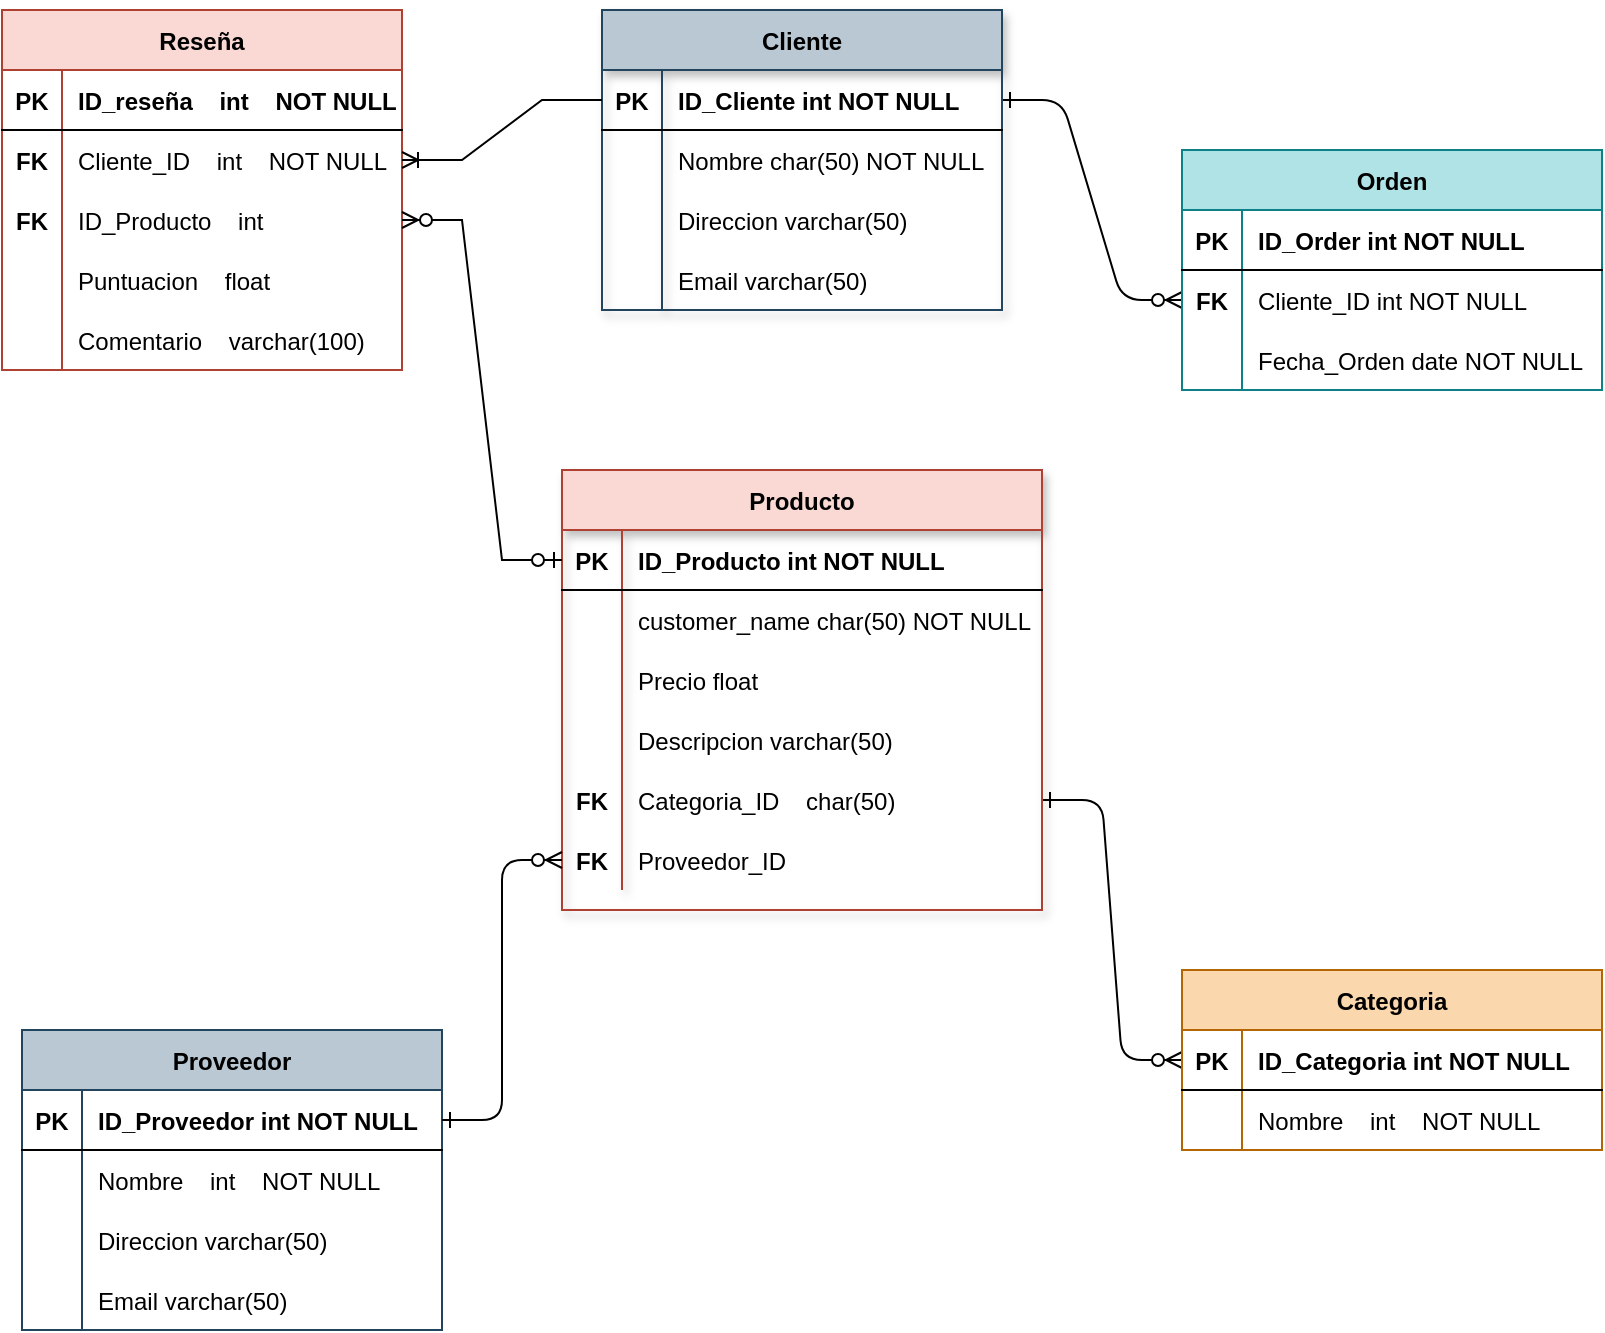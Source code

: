 <mxfile version="24.7.17">
  <diagram name="Página-1" id="fcbv8H7kNv_62casOyok">
    <mxGraphModel dx="1434" dy="738" grid="1" gridSize="10" guides="1" tooltips="1" connect="1" arrows="1" fold="1" page="1" pageScale="1" pageWidth="827" pageHeight="1169" math="0" shadow="0">
      <root>
        <mxCell id="0" />
        <mxCell id="1" parent="0" />
        <mxCell id="E82J7R2z90BaRWaaoXq1-17" value="" style="edgeStyle=entityRelationEdgeStyle;endArrow=ERzeroToMany;startArrow=ERone;endFill=1;startFill=0;" edge="1" parent="1" source="E82J7R2z90BaRWaaoXq1-37" target="E82J7R2z90BaRWaaoXq1-23">
          <mxGeometry width="100" height="100" relative="1" as="geometry">
            <mxPoint x="340" y="720" as="sourcePoint" />
            <mxPoint x="440" y="620" as="targetPoint" />
            <Array as="points">
              <mxPoint x="270" y="160" />
            </Array>
          </mxGeometry>
        </mxCell>
        <mxCell id="E82J7R2z90BaRWaaoXq1-18" value="" style="edgeStyle=entityRelationEdgeStyle;endArrow=ERzeroToMany;startArrow=ERone;endFill=1;startFill=0;entryX=0;entryY=0.5;entryDx=0;entryDy=0;exitX=1;exitY=0.5;exitDx=0;exitDy=0;" edge="1" parent="1" source="E82J7R2z90BaRWaaoXq1-62" target="E82J7R2z90BaRWaaoXq1-30">
          <mxGeometry width="100" height="100" relative="1" as="geometry">
            <mxPoint x="277" y="275" as="sourcePoint" />
            <mxPoint x="425" y="315" as="targetPoint" />
          </mxGeometry>
        </mxCell>
        <mxCell id="E82J7R2z90BaRWaaoXq1-19" value="Orden" style="shape=table;startSize=30;container=1;collapsible=1;childLayout=tableLayout;fixedRows=1;rowLines=0;fontStyle=1;align=center;resizeLast=1;fillColor=#b0e3e6;strokeColor=#0e8088;" vertex="1" parent="1">
          <mxGeometry x="600" y="80" width="210" height="120" as="geometry" />
        </mxCell>
        <mxCell id="E82J7R2z90BaRWaaoXq1-20" value="" style="shape=partialRectangle;collapsible=0;dropTarget=0;pointerEvents=0;fillColor=none;points=[[0,0.5],[1,0.5]];portConstraint=eastwest;top=0;left=0;right=0;bottom=1;" vertex="1" parent="E82J7R2z90BaRWaaoXq1-19">
          <mxGeometry y="30" width="210" height="30" as="geometry" />
        </mxCell>
        <mxCell id="E82J7R2z90BaRWaaoXq1-21" value="PK" style="shape=partialRectangle;overflow=hidden;connectable=0;fillColor=none;top=0;left=0;bottom=0;right=0;fontStyle=1;" vertex="1" parent="E82J7R2z90BaRWaaoXq1-20">
          <mxGeometry width="30" height="30" as="geometry">
            <mxRectangle width="30" height="30" as="alternateBounds" />
          </mxGeometry>
        </mxCell>
        <mxCell id="E82J7R2z90BaRWaaoXq1-22" value="ID_Order int NOT NULL " style="shape=partialRectangle;overflow=hidden;connectable=0;fillColor=none;top=0;left=0;bottom=0;right=0;align=left;spacingLeft=6;fontStyle=1;" vertex="1" parent="E82J7R2z90BaRWaaoXq1-20">
          <mxGeometry x="30" width="180" height="30" as="geometry">
            <mxRectangle width="180" height="30" as="alternateBounds" />
          </mxGeometry>
        </mxCell>
        <mxCell id="E82J7R2z90BaRWaaoXq1-23" value="" style="shape=partialRectangle;collapsible=0;dropTarget=0;pointerEvents=0;fillColor=none;points=[[0,0.5],[1,0.5]];portConstraint=eastwest;top=0;left=0;right=0;bottom=0;" vertex="1" parent="E82J7R2z90BaRWaaoXq1-19">
          <mxGeometry y="60" width="210" height="30" as="geometry" />
        </mxCell>
        <mxCell id="E82J7R2z90BaRWaaoXq1-24" value="FK" style="shape=partialRectangle;overflow=hidden;connectable=0;fillColor=none;top=0;left=0;bottom=0;right=0;fontStyle=1" vertex="1" parent="E82J7R2z90BaRWaaoXq1-23">
          <mxGeometry width="30" height="30" as="geometry">
            <mxRectangle width="30" height="30" as="alternateBounds" />
          </mxGeometry>
        </mxCell>
        <mxCell id="E82J7R2z90BaRWaaoXq1-25" value="Cliente_ID int NOT NULL" style="shape=partialRectangle;overflow=hidden;connectable=0;fillColor=none;top=0;left=0;bottom=0;right=0;align=left;spacingLeft=6;" vertex="1" parent="E82J7R2z90BaRWaaoXq1-23">
          <mxGeometry x="30" width="180" height="30" as="geometry">
            <mxRectangle width="180" height="30" as="alternateBounds" />
          </mxGeometry>
        </mxCell>
        <mxCell id="E82J7R2z90BaRWaaoXq1-26" value="" style="shape=partialRectangle;collapsible=0;dropTarget=0;pointerEvents=0;fillColor=none;points=[[0,0.5],[1,0.5]];portConstraint=eastwest;top=0;left=0;right=0;bottom=0;" vertex="1" parent="E82J7R2z90BaRWaaoXq1-19">
          <mxGeometry y="90" width="210" height="30" as="geometry" />
        </mxCell>
        <mxCell id="E82J7R2z90BaRWaaoXq1-27" value="" style="shape=partialRectangle;overflow=hidden;connectable=0;fillColor=none;top=0;left=0;bottom=0;right=0;" vertex="1" parent="E82J7R2z90BaRWaaoXq1-26">
          <mxGeometry width="30" height="30" as="geometry">
            <mxRectangle width="30" height="30" as="alternateBounds" />
          </mxGeometry>
        </mxCell>
        <mxCell id="E82J7R2z90BaRWaaoXq1-28" value="Fecha_Orden date NOT NULL" style="shape=partialRectangle;overflow=hidden;connectable=0;fillColor=none;top=0;left=0;bottom=0;right=0;align=left;spacingLeft=6;" vertex="1" parent="E82J7R2z90BaRWaaoXq1-26">
          <mxGeometry x="30" width="180" height="30" as="geometry">
            <mxRectangle width="180" height="30" as="alternateBounds" />
          </mxGeometry>
        </mxCell>
        <mxCell id="E82J7R2z90BaRWaaoXq1-29" value="Categoria" style="shape=table;startSize=30;container=1;collapsible=1;childLayout=tableLayout;fixedRows=1;rowLines=0;fontStyle=1;align=center;resizeLast=1;fillColor=#fad7ac;strokeColor=#b46504;" vertex="1" parent="1">
          <mxGeometry x="600" y="490" width="210" height="90" as="geometry" />
        </mxCell>
        <mxCell id="E82J7R2z90BaRWaaoXq1-30" value="" style="shape=partialRectangle;collapsible=0;dropTarget=0;pointerEvents=0;fillColor=none;points=[[0,0.5],[1,0.5]];portConstraint=eastwest;top=0;left=0;right=0;bottom=1;" vertex="1" parent="E82J7R2z90BaRWaaoXq1-29">
          <mxGeometry y="30" width="210" height="30" as="geometry" />
        </mxCell>
        <mxCell id="E82J7R2z90BaRWaaoXq1-31" value="PK" style="shape=partialRectangle;overflow=hidden;connectable=0;fillColor=none;top=0;left=0;bottom=0;right=0;fontStyle=1;" vertex="1" parent="E82J7R2z90BaRWaaoXq1-30">
          <mxGeometry width="30" height="30" as="geometry">
            <mxRectangle width="30" height="30" as="alternateBounds" />
          </mxGeometry>
        </mxCell>
        <mxCell id="E82J7R2z90BaRWaaoXq1-32" value="ID_Categoria int NOT NULL " style="shape=partialRectangle;overflow=hidden;connectable=0;fillColor=none;top=0;left=0;bottom=0;right=0;align=left;spacingLeft=6;fontStyle=1;" vertex="1" parent="E82J7R2z90BaRWaaoXq1-30">
          <mxGeometry x="30" width="180" height="30" as="geometry">
            <mxRectangle width="180" height="30" as="alternateBounds" />
          </mxGeometry>
        </mxCell>
        <mxCell id="E82J7R2z90BaRWaaoXq1-33" value="" style="shape=partialRectangle;collapsible=0;dropTarget=0;pointerEvents=0;fillColor=none;points=[[0,0.5],[1,0.5]];portConstraint=eastwest;top=0;left=0;right=0;bottom=0;" vertex="1" parent="E82J7R2z90BaRWaaoXq1-29">
          <mxGeometry y="60" width="210" height="30" as="geometry" />
        </mxCell>
        <mxCell id="E82J7R2z90BaRWaaoXq1-34" value="" style="shape=partialRectangle;overflow=hidden;connectable=0;fillColor=none;top=0;left=0;bottom=0;right=0;" vertex="1" parent="E82J7R2z90BaRWaaoXq1-33">
          <mxGeometry width="30" height="30" as="geometry">
            <mxRectangle width="30" height="30" as="alternateBounds" />
          </mxGeometry>
        </mxCell>
        <mxCell id="E82J7R2z90BaRWaaoXq1-35" value="Nombre    int    NOT NULL" style="shape=partialRectangle;overflow=hidden;connectable=0;fillColor=none;top=0;left=0;bottom=0;right=0;align=left;spacingLeft=6;" vertex="1" parent="E82J7R2z90BaRWaaoXq1-33">
          <mxGeometry x="30" width="180" height="30" as="geometry">
            <mxRectangle width="180" height="30" as="alternateBounds" />
          </mxGeometry>
        </mxCell>
        <mxCell id="E82J7R2z90BaRWaaoXq1-36" value="Cliente" style="shape=table;startSize=30;container=1;collapsible=1;childLayout=tableLayout;fixedRows=1;rowLines=0;fontStyle=1;align=center;resizeLast=1;swimlaneLine=1;shadow=1;rounded=0;fillColor=#bac8d3;strokeColor=#23445d;" vertex="1" parent="1">
          <mxGeometry x="310" y="10" width="200" height="150" as="geometry">
            <mxRectangle x="8" y="120" width="80" height="30" as="alternateBounds" />
          </mxGeometry>
        </mxCell>
        <mxCell id="E82J7R2z90BaRWaaoXq1-37" value="" style="shape=partialRectangle;collapsible=0;dropTarget=0;pointerEvents=0;fillColor=none;points=[[0,0.5],[1,0.5]];portConstraint=eastwest;top=0;left=0;right=0;bottom=1;" vertex="1" parent="E82J7R2z90BaRWaaoXq1-36">
          <mxGeometry y="30" width="200" height="30" as="geometry" />
        </mxCell>
        <mxCell id="E82J7R2z90BaRWaaoXq1-38" value="PK" style="shape=partialRectangle;overflow=hidden;connectable=0;fillColor=none;top=0;left=0;bottom=0;right=0;fontStyle=1;" vertex="1" parent="E82J7R2z90BaRWaaoXq1-37">
          <mxGeometry width="30" height="30" as="geometry">
            <mxRectangle width="30" height="30" as="alternateBounds" />
          </mxGeometry>
        </mxCell>
        <mxCell id="E82J7R2z90BaRWaaoXq1-39" value="ID_Cliente int NOT NULL " style="shape=partialRectangle;overflow=hidden;connectable=0;fillColor=none;top=0;left=0;bottom=0;right=0;align=left;spacingLeft=6;fontStyle=1;" vertex="1" parent="E82J7R2z90BaRWaaoXq1-37">
          <mxGeometry x="30" width="170" height="30" as="geometry">
            <mxRectangle width="170" height="30" as="alternateBounds" />
          </mxGeometry>
        </mxCell>
        <mxCell id="E82J7R2z90BaRWaaoXq1-40" value="" style="shape=partialRectangle;collapsible=0;dropTarget=0;pointerEvents=0;fillColor=none;points=[[0,0.5],[1,0.5]];portConstraint=eastwest;top=0;left=0;right=0;bottom=0;" vertex="1" parent="E82J7R2z90BaRWaaoXq1-36">
          <mxGeometry y="60" width="200" height="30" as="geometry" />
        </mxCell>
        <mxCell id="E82J7R2z90BaRWaaoXq1-41" value="" style="shape=partialRectangle;overflow=hidden;connectable=0;fillColor=none;top=0;left=0;bottom=0;right=0;" vertex="1" parent="E82J7R2z90BaRWaaoXq1-40">
          <mxGeometry width="30" height="30" as="geometry">
            <mxRectangle width="30" height="30" as="alternateBounds" />
          </mxGeometry>
        </mxCell>
        <mxCell id="E82J7R2z90BaRWaaoXq1-42" value="Nombre char(50) NOT NULL" style="shape=partialRectangle;overflow=hidden;connectable=0;fillColor=none;top=0;left=0;bottom=0;right=0;align=left;spacingLeft=6;strokeWidth=1;" vertex="1" parent="E82J7R2z90BaRWaaoXq1-40">
          <mxGeometry x="30" width="170" height="30" as="geometry">
            <mxRectangle width="170" height="30" as="alternateBounds" />
          </mxGeometry>
        </mxCell>
        <mxCell id="E82J7R2z90BaRWaaoXq1-43" style="shape=partialRectangle;collapsible=0;dropTarget=0;pointerEvents=0;fillColor=none;points=[[0,0.5],[1,0.5]];portConstraint=eastwest;top=0;left=0;right=0;bottom=0;" vertex="1" parent="E82J7R2z90BaRWaaoXq1-36">
          <mxGeometry y="90" width="200" height="30" as="geometry" />
        </mxCell>
        <mxCell id="E82J7R2z90BaRWaaoXq1-44" style="shape=partialRectangle;overflow=hidden;connectable=0;fillColor=none;top=0;left=0;bottom=0;right=0;" vertex="1" parent="E82J7R2z90BaRWaaoXq1-43">
          <mxGeometry width="30" height="30" as="geometry">
            <mxRectangle width="30" height="30" as="alternateBounds" />
          </mxGeometry>
        </mxCell>
        <mxCell id="E82J7R2z90BaRWaaoXq1-45" value="Direccion varchar(50)" style="shape=partialRectangle;overflow=hidden;connectable=0;fillColor=none;top=0;left=0;bottom=0;right=0;align=left;spacingLeft=6;" vertex="1" parent="E82J7R2z90BaRWaaoXq1-43">
          <mxGeometry x="30" width="170" height="30" as="geometry">
            <mxRectangle width="170" height="30" as="alternateBounds" />
          </mxGeometry>
        </mxCell>
        <mxCell id="E82J7R2z90BaRWaaoXq1-46" style="shape=partialRectangle;collapsible=0;dropTarget=0;pointerEvents=0;fillColor=none;points=[[0,0.5],[1,0.5]];portConstraint=eastwest;top=0;left=0;right=0;bottom=0;" vertex="1" parent="E82J7R2z90BaRWaaoXq1-36">
          <mxGeometry y="120" width="200" height="30" as="geometry" />
        </mxCell>
        <mxCell id="E82J7R2z90BaRWaaoXq1-47" style="shape=partialRectangle;overflow=hidden;connectable=0;fillColor=none;top=0;left=0;bottom=0;right=0;" vertex="1" parent="E82J7R2z90BaRWaaoXq1-46">
          <mxGeometry width="30" height="30" as="geometry">
            <mxRectangle width="30" height="30" as="alternateBounds" />
          </mxGeometry>
        </mxCell>
        <mxCell id="E82J7R2z90BaRWaaoXq1-48" value="Email varchar(50)" style="shape=partialRectangle;overflow=hidden;connectable=0;fillColor=none;top=0;left=0;bottom=0;right=0;align=left;spacingLeft=6;" vertex="1" parent="E82J7R2z90BaRWaaoXq1-46">
          <mxGeometry x="30" width="170" height="30" as="geometry">
            <mxRectangle width="170" height="30" as="alternateBounds" />
          </mxGeometry>
        </mxCell>
        <mxCell id="E82J7R2z90BaRWaaoXq1-49" value="Producto" style="shape=table;startSize=30;container=1;collapsible=1;childLayout=tableLayout;fixedRows=1;rowLines=0;fontStyle=1;align=center;resizeLast=1;swimlaneLine=1;shadow=1;rounded=0;fillColor=#fad9d5;strokeColor=#ae4132;" vertex="1" parent="1">
          <mxGeometry x="290" y="240" width="240" height="220" as="geometry">
            <mxRectangle x="8" y="120" width="80" height="30" as="alternateBounds" />
          </mxGeometry>
        </mxCell>
        <mxCell id="E82J7R2z90BaRWaaoXq1-50" value="" style="shape=partialRectangle;collapsible=0;dropTarget=0;pointerEvents=0;fillColor=none;points=[[0,0.5],[1,0.5]];portConstraint=eastwest;top=0;left=0;right=0;bottom=1;" vertex="1" parent="E82J7R2z90BaRWaaoXq1-49">
          <mxGeometry y="30" width="240" height="30" as="geometry" />
        </mxCell>
        <mxCell id="E82J7R2z90BaRWaaoXq1-51" value="PK" style="shape=partialRectangle;overflow=hidden;connectable=0;fillColor=none;top=0;left=0;bottom=0;right=0;fontStyle=1;" vertex="1" parent="E82J7R2z90BaRWaaoXq1-50">
          <mxGeometry width="30" height="30" as="geometry">
            <mxRectangle width="30" height="30" as="alternateBounds" />
          </mxGeometry>
        </mxCell>
        <mxCell id="E82J7R2z90BaRWaaoXq1-52" value="ID_Producto int NOT NULL " style="shape=partialRectangle;overflow=hidden;connectable=0;fillColor=none;top=0;left=0;bottom=0;right=0;align=left;spacingLeft=6;fontStyle=1;" vertex="1" parent="E82J7R2z90BaRWaaoXq1-50">
          <mxGeometry x="30" width="210" height="30" as="geometry">
            <mxRectangle width="210" height="30" as="alternateBounds" />
          </mxGeometry>
        </mxCell>
        <mxCell id="E82J7R2z90BaRWaaoXq1-53" value="" style="shape=partialRectangle;collapsible=0;dropTarget=0;pointerEvents=0;fillColor=none;points=[[0,0.5],[1,0.5]];portConstraint=eastwest;top=0;left=0;right=0;bottom=0;" vertex="1" parent="E82J7R2z90BaRWaaoXq1-49">
          <mxGeometry y="60" width="240" height="30" as="geometry" />
        </mxCell>
        <mxCell id="E82J7R2z90BaRWaaoXq1-54" value="" style="shape=partialRectangle;overflow=hidden;connectable=0;fillColor=none;top=0;left=0;bottom=0;right=0;" vertex="1" parent="E82J7R2z90BaRWaaoXq1-53">
          <mxGeometry width="30" height="30" as="geometry">
            <mxRectangle width="30" height="30" as="alternateBounds" />
          </mxGeometry>
        </mxCell>
        <mxCell id="E82J7R2z90BaRWaaoXq1-55" value="customer_name char(50) NOT NULL" style="shape=partialRectangle;overflow=hidden;connectable=0;fillColor=none;top=0;left=0;bottom=0;right=0;align=left;spacingLeft=6;strokeWidth=1;" vertex="1" parent="E82J7R2z90BaRWaaoXq1-53">
          <mxGeometry x="30" width="210" height="30" as="geometry">
            <mxRectangle width="210" height="30" as="alternateBounds" />
          </mxGeometry>
        </mxCell>
        <mxCell id="E82J7R2z90BaRWaaoXq1-56" style="shape=partialRectangle;collapsible=0;dropTarget=0;pointerEvents=0;fillColor=none;points=[[0,0.5],[1,0.5]];portConstraint=eastwest;top=0;left=0;right=0;bottom=0;" vertex="1" parent="E82J7R2z90BaRWaaoXq1-49">
          <mxGeometry y="90" width="240" height="30" as="geometry" />
        </mxCell>
        <mxCell id="E82J7R2z90BaRWaaoXq1-57" style="shape=partialRectangle;overflow=hidden;connectable=0;fillColor=none;top=0;left=0;bottom=0;right=0;" vertex="1" parent="E82J7R2z90BaRWaaoXq1-56">
          <mxGeometry width="30" height="30" as="geometry">
            <mxRectangle width="30" height="30" as="alternateBounds" />
          </mxGeometry>
        </mxCell>
        <mxCell id="E82J7R2z90BaRWaaoXq1-58" value="Precio float" style="shape=partialRectangle;overflow=hidden;connectable=0;fillColor=none;top=0;left=0;bottom=0;right=0;align=left;spacingLeft=6;" vertex="1" parent="E82J7R2z90BaRWaaoXq1-56">
          <mxGeometry x="30" width="210" height="30" as="geometry">
            <mxRectangle width="210" height="30" as="alternateBounds" />
          </mxGeometry>
        </mxCell>
        <mxCell id="E82J7R2z90BaRWaaoXq1-59" style="shape=partialRectangle;collapsible=0;dropTarget=0;pointerEvents=0;fillColor=none;points=[[0,0.5],[1,0.5]];portConstraint=eastwest;top=0;left=0;right=0;bottom=0;" vertex="1" parent="E82J7R2z90BaRWaaoXq1-49">
          <mxGeometry y="120" width="240" height="30" as="geometry" />
        </mxCell>
        <mxCell id="E82J7R2z90BaRWaaoXq1-60" style="shape=partialRectangle;overflow=hidden;connectable=0;fillColor=none;top=0;left=0;bottom=0;right=0;" vertex="1" parent="E82J7R2z90BaRWaaoXq1-59">
          <mxGeometry width="30" height="30" as="geometry">
            <mxRectangle width="30" height="30" as="alternateBounds" />
          </mxGeometry>
        </mxCell>
        <mxCell id="E82J7R2z90BaRWaaoXq1-61" value="Descripcion varchar(50)" style="shape=partialRectangle;overflow=hidden;connectable=0;fillColor=none;top=0;left=0;bottom=0;right=0;align=left;spacingLeft=6;" vertex="1" parent="E82J7R2z90BaRWaaoXq1-59">
          <mxGeometry x="30" width="210" height="30" as="geometry">
            <mxRectangle width="210" height="30" as="alternateBounds" />
          </mxGeometry>
        </mxCell>
        <mxCell id="E82J7R2z90BaRWaaoXq1-62" style="shape=partialRectangle;collapsible=0;dropTarget=0;pointerEvents=0;fillColor=none;points=[[0,0.5],[1,0.5]];portConstraint=eastwest;top=0;left=0;right=0;bottom=0;" vertex="1" parent="E82J7R2z90BaRWaaoXq1-49">
          <mxGeometry y="150" width="240" height="30" as="geometry" />
        </mxCell>
        <mxCell id="E82J7R2z90BaRWaaoXq1-63" value="FK" style="shape=partialRectangle;overflow=hidden;connectable=0;fillColor=none;top=0;left=0;bottom=0;right=0;fontStyle=1" vertex="1" parent="E82J7R2z90BaRWaaoXq1-62">
          <mxGeometry width="30" height="30" as="geometry">
            <mxRectangle width="30" height="30" as="alternateBounds" />
          </mxGeometry>
        </mxCell>
        <mxCell id="E82J7R2z90BaRWaaoXq1-64" value="Categoria_ID    char(50)" style="shape=partialRectangle;overflow=hidden;connectable=0;fillColor=none;top=0;left=0;bottom=0;right=0;align=left;spacingLeft=6;verticalAlign=middle;labelBorderColor=none;" vertex="1" parent="E82J7R2z90BaRWaaoXq1-62">
          <mxGeometry x="30" width="210" height="30" as="geometry">
            <mxRectangle width="210" height="30" as="alternateBounds" />
          </mxGeometry>
        </mxCell>
        <mxCell id="E82J7R2z90BaRWaaoXq1-65" style="shape=partialRectangle;collapsible=0;dropTarget=0;pointerEvents=0;fillColor=none;points=[[0,0.5],[1,0.5]];portConstraint=eastwest;top=0;left=0;right=0;bottom=0;" vertex="1" parent="E82J7R2z90BaRWaaoXq1-49">
          <mxGeometry y="180" width="240" height="30" as="geometry" />
        </mxCell>
        <mxCell id="E82J7R2z90BaRWaaoXq1-66" value="FK" style="shape=partialRectangle;overflow=hidden;connectable=0;fillColor=none;top=0;left=0;bottom=0;right=0;fontStyle=1" vertex="1" parent="E82J7R2z90BaRWaaoXq1-65">
          <mxGeometry width="30" height="30" as="geometry">
            <mxRectangle width="30" height="30" as="alternateBounds" />
          </mxGeometry>
        </mxCell>
        <mxCell id="E82J7R2z90BaRWaaoXq1-67" value="Proveedor_ID" style="shape=partialRectangle;overflow=hidden;connectable=0;fillColor=none;top=0;left=0;bottom=0;right=0;align=left;spacingLeft=6;verticalAlign=middle;labelBorderColor=none;" vertex="1" parent="E82J7R2z90BaRWaaoXq1-65">
          <mxGeometry x="30" width="210" height="30" as="geometry">
            <mxRectangle width="210" height="30" as="alternateBounds" />
          </mxGeometry>
        </mxCell>
        <mxCell id="E82J7R2z90BaRWaaoXq1-68" value="Proveedor" style="shape=table;startSize=30;container=1;collapsible=1;childLayout=tableLayout;fixedRows=1;rowLines=0;fontStyle=1;align=center;resizeLast=1;fillColor=#bac8d3;strokeColor=#23445d;" vertex="1" parent="1">
          <mxGeometry x="20" y="520" width="210" height="150" as="geometry" />
        </mxCell>
        <mxCell id="E82J7R2z90BaRWaaoXq1-69" value="" style="shape=partialRectangle;collapsible=0;dropTarget=0;pointerEvents=0;fillColor=none;points=[[0,0.5],[1,0.5]];portConstraint=eastwest;top=0;left=0;right=0;bottom=1;" vertex="1" parent="E82J7R2z90BaRWaaoXq1-68">
          <mxGeometry y="30" width="210" height="30" as="geometry" />
        </mxCell>
        <mxCell id="E82J7R2z90BaRWaaoXq1-70" value="PK" style="shape=partialRectangle;overflow=hidden;connectable=0;fillColor=none;top=0;left=0;bottom=0;right=0;fontStyle=1;" vertex="1" parent="E82J7R2z90BaRWaaoXq1-69">
          <mxGeometry width="30" height="30" as="geometry">
            <mxRectangle width="30" height="30" as="alternateBounds" />
          </mxGeometry>
        </mxCell>
        <mxCell id="E82J7R2z90BaRWaaoXq1-71" value="ID_Proveedor int NOT NULL " style="shape=partialRectangle;overflow=hidden;connectable=0;fillColor=none;top=0;left=0;bottom=0;right=0;align=left;spacingLeft=6;fontStyle=1;" vertex="1" parent="E82J7R2z90BaRWaaoXq1-69">
          <mxGeometry x="30" width="180" height="30" as="geometry">
            <mxRectangle width="180" height="30" as="alternateBounds" />
          </mxGeometry>
        </mxCell>
        <mxCell id="E82J7R2z90BaRWaaoXq1-72" value="" style="shape=partialRectangle;collapsible=0;dropTarget=0;pointerEvents=0;fillColor=none;points=[[0,0.5],[1,0.5]];portConstraint=eastwest;top=0;left=0;right=0;bottom=0;" vertex="1" parent="E82J7R2z90BaRWaaoXq1-68">
          <mxGeometry y="60" width="210" height="30" as="geometry" />
        </mxCell>
        <mxCell id="E82J7R2z90BaRWaaoXq1-73" value="" style="shape=partialRectangle;overflow=hidden;connectable=0;fillColor=none;top=0;left=0;bottom=0;right=0;" vertex="1" parent="E82J7R2z90BaRWaaoXq1-72">
          <mxGeometry width="30" height="30" as="geometry">
            <mxRectangle width="30" height="30" as="alternateBounds" />
          </mxGeometry>
        </mxCell>
        <mxCell id="E82J7R2z90BaRWaaoXq1-74" value="Nombre    int    NOT NULL" style="shape=partialRectangle;overflow=hidden;connectable=0;fillColor=none;top=0;left=0;bottom=0;right=0;align=left;spacingLeft=6;" vertex="1" parent="E82J7R2z90BaRWaaoXq1-72">
          <mxGeometry x="30" width="180" height="30" as="geometry">
            <mxRectangle width="180" height="30" as="alternateBounds" />
          </mxGeometry>
        </mxCell>
        <mxCell id="E82J7R2z90BaRWaaoXq1-75" style="shape=partialRectangle;collapsible=0;dropTarget=0;pointerEvents=0;fillColor=none;points=[[0,0.5],[1,0.5]];portConstraint=eastwest;top=0;left=0;right=0;bottom=0;" vertex="1" parent="E82J7R2z90BaRWaaoXq1-68">
          <mxGeometry y="90" width="210" height="30" as="geometry" />
        </mxCell>
        <mxCell id="E82J7R2z90BaRWaaoXq1-76" style="shape=partialRectangle;overflow=hidden;connectable=0;fillColor=none;top=0;left=0;bottom=0;right=0;" vertex="1" parent="E82J7R2z90BaRWaaoXq1-75">
          <mxGeometry width="30" height="30" as="geometry">
            <mxRectangle width="30" height="30" as="alternateBounds" />
          </mxGeometry>
        </mxCell>
        <mxCell id="E82J7R2z90BaRWaaoXq1-77" value="Direccion varchar(50)" style="shape=partialRectangle;overflow=hidden;connectable=0;fillColor=none;top=0;left=0;bottom=0;right=0;align=left;spacingLeft=6;" vertex="1" parent="E82J7R2z90BaRWaaoXq1-75">
          <mxGeometry x="30" width="180" height="30" as="geometry">
            <mxRectangle width="180" height="30" as="alternateBounds" />
          </mxGeometry>
        </mxCell>
        <mxCell id="E82J7R2z90BaRWaaoXq1-78" style="shape=partialRectangle;collapsible=0;dropTarget=0;pointerEvents=0;fillColor=none;points=[[0,0.5],[1,0.5]];portConstraint=eastwest;top=0;left=0;right=0;bottom=0;" vertex="1" parent="E82J7R2z90BaRWaaoXq1-68">
          <mxGeometry y="120" width="210" height="30" as="geometry" />
        </mxCell>
        <mxCell id="E82J7R2z90BaRWaaoXq1-79" style="shape=partialRectangle;overflow=hidden;connectable=0;fillColor=none;top=0;left=0;bottom=0;right=0;" vertex="1" parent="E82J7R2z90BaRWaaoXq1-78">
          <mxGeometry width="30" height="30" as="geometry">
            <mxRectangle width="30" height="30" as="alternateBounds" />
          </mxGeometry>
        </mxCell>
        <mxCell id="E82J7R2z90BaRWaaoXq1-80" value="Email varchar(50)" style="shape=partialRectangle;overflow=hidden;connectable=0;fillColor=none;top=0;left=0;bottom=0;right=0;align=left;spacingLeft=6;" vertex="1" parent="E82J7R2z90BaRWaaoXq1-78">
          <mxGeometry x="30" width="180" height="30" as="geometry">
            <mxRectangle width="180" height="30" as="alternateBounds" />
          </mxGeometry>
        </mxCell>
        <mxCell id="E82J7R2z90BaRWaaoXq1-81" value="Reseña" style="shape=table;startSize=30;container=1;collapsible=1;childLayout=tableLayout;fixedRows=1;rowLines=0;fontStyle=1;align=center;resizeLast=1;fillColor=#fad9d5;strokeColor=#ae4132;" vertex="1" parent="1">
          <mxGeometry x="10" y="10" width="200" height="180" as="geometry" />
        </mxCell>
        <mxCell id="E82J7R2z90BaRWaaoXq1-82" value="" style="shape=partialRectangle;collapsible=0;dropTarget=0;pointerEvents=0;fillColor=none;points=[[0,0.5],[1,0.5]];portConstraint=eastwest;top=0;left=0;right=0;bottom=1;" vertex="1" parent="E82J7R2z90BaRWaaoXq1-81">
          <mxGeometry y="30" width="200" height="30" as="geometry" />
        </mxCell>
        <mxCell id="E82J7R2z90BaRWaaoXq1-83" value="PK" style="shape=partialRectangle;overflow=hidden;connectable=0;fillColor=none;top=0;left=0;bottom=0;right=0;fontStyle=1;" vertex="1" parent="E82J7R2z90BaRWaaoXq1-82">
          <mxGeometry width="30" height="30" as="geometry">
            <mxRectangle width="30" height="30" as="alternateBounds" />
          </mxGeometry>
        </mxCell>
        <mxCell id="E82J7R2z90BaRWaaoXq1-84" value="ID_reseña    int    NOT NULL" style="shape=partialRectangle;overflow=hidden;connectable=0;fillColor=none;top=0;left=0;bottom=0;right=0;align=left;spacingLeft=6;fontStyle=1;" vertex="1" parent="E82J7R2z90BaRWaaoXq1-82">
          <mxGeometry x="30" width="170" height="30" as="geometry">
            <mxRectangle width="170" height="30" as="alternateBounds" />
          </mxGeometry>
        </mxCell>
        <mxCell id="E82J7R2z90BaRWaaoXq1-85" value="" style="shape=partialRectangle;collapsible=0;dropTarget=0;pointerEvents=0;fillColor=none;points=[[0,0.5],[1,0.5]];portConstraint=eastwest;top=0;left=0;right=0;bottom=0;" vertex="1" parent="E82J7R2z90BaRWaaoXq1-81">
          <mxGeometry y="60" width="200" height="30" as="geometry" />
        </mxCell>
        <mxCell id="E82J7R2z90BaRWaaoXq1-86" value="FK" style="shape=partialRectangle;overflow=hidden;connectable=0;fillColor=none;top=0;left=0;bottom=0;right=0;fontStyle=1" vertex="1" parent="E82J7R2z90BaRWaaoXq1-85">
          <mxGeometry width="30" height="30" as="geometry">
            <mxRectangle width="30" height="30" as="alternateBounds" />
          </mxGeometry>
        </mxCell>
        <mxCell id="E82J7R2z90BaRWaaoXq1-87" value="Cliente_ID    int    NOT NULL" style="shape=partialRectangle;overflow=hidden;connectable=0;fillColor=none;top=0;left=0;bottom=0;right=0;align=left;spacingLeft=6;" vertex="1" parent="E82J7R2z90BaRWaaoXq1-85">
          <mxGeometry x="30" width="170" height="30" as="geometry">
            <mxRectangle width="170" height="30" as="alternateBounds" />
          </mxGeometry>
        </mxCell>
        <mxCell id="E82J7R2z90BaRWaaoXq1-88" style="shape=partialRectangle;collapsible=0;dropTarget=0;pointerEvents=0;fillColor=none;points=[[0,0.5],[1,0.5]];portConstraint=eastwest;top=0;left=0;right=0;bottom=0;" vertex="1" parent="E82J7R2z90BaRWaaoXq1-81">
          <mxGeometry y="90" width="200" height="30" as="geometry" />
        </mxCell>
        <mxCell id="E82J7R2z90BaRWaaoXq1-89" value="FK" style="shape=partialRectangle;overflow=hidden;connectable=0;fillColor=none;top=0;left=0;bottom=0;right=0;fontStyle=1" vertex="1" parent="E82J7R2z90BaRWaaoXq1-88">
          <mxGeometry width="30" height="30" as="geometry">
            <mxRectangle width="30" height="30" as="alternateBounds" />
          </mxGeometry>
        </mxCell>
        <mxCell id="E82J7R2z90BaRWaaoXq1-90" value="ID_Producto    int" style="shape=partialRectangle;overflow=hidden;connectable=0;fillColor=none;top=0;left=0;bottom=0;right=0;align=left;spacingLeft=6;" vertex="1" parent="E82J7R2z90BaRWaaoXq1-88">
          <mxGeometry x="30" width="170" height="30" as="geometry">
            <mxRectangle width="170" height="30" as="alternateBounds" />
          </mxGeometry>
        </mxCell>
        <mxCell id="E82J7R2z90BaRWaaoXq1-91" style="shape=partialRectangle;collapsible=0;dropTarget=0;pointerEvents=0;fillColor=none;points=[[0,0.5],[1,0.5]];portConstraint=eastwest;top=0;left=0;right=0;bottom=0;" vertex="1" parent="E82J7R2z90BaRWaaoXq1-81">
          <mxGeometry y="120" width="200" height="30" as="geometry" />
        </mxCell>
        <mxCell id="E82J7R2z90BaRWaaoXq1-92" style="shape=partialRectangle;overflow=hidden;connectable=0;fillColor=none;top=0;left=0;bottom=0;right=0;" vertex="1" parent="E82J7R2z90BaRWaaoXq1-91">
          <mxGeometry width="30" height="30" as="geometry">
            <mxRectangle width="30" height="30" as="alternateBounds" />
          </mxGeometry>
        </mxCell>
        <mxCell id="E82J7R2z90BaRWaaoXq1-93" value="Puntuacion    float" style="shape=partialRectangle;overflow=hidden;connectable=0;fillColor=none;top=0;left=0;bottom=0;right=0;align=left;spacingLeft=6;" vertex="1" parent="E82J7R2z90BaRWaaoXq1-91">
          <mxGeometry x="30" width="170" height="30" as="geometry">
            <mxRectangle width="170" height="30" as="alternateBounds" />
          </mxGeometry>
        </mxCell>
        <mxCell id="E82J7R2z90BaRWaaoXq1-94" style="shape=partialRectangle;collapsible=0;dropTarget=0;pointerEvents=0;fillColor=none;points=[[0,0.5],[1,0.5]];portConstraint=eastwest;top=0;left=0;right=0;bottom=0;" vertex="1" parent="E82J7R2z90BaRWaaoXq1-81">
          <mxGeometry y="150" width="200" height="30" as="geometry" />
        </mxCell>
        <mxCell id="E82J7R2z90BaRWaaoXq1-95" style="shape=partialRectangle;overflow=hidden;connectable=0;fillColor=none;top=0;left=0;bottom=0;right=0;" vertex="1" parent="E82J7R2z90BaRWaaoXq1-94">
          <mxGeometry width="30" height="30" as="geometry">
            <mxRectangle width="30" height="30" as="alternateBounds" />
          </mxGeometry>
        </mxCell>
        <mxCell id="E82J7R2z90BaRWaaoXq1-96" value="Comentario    varchar(100)" style="shape=partialRectangle;overflow=hidden;connectable=0;fillColor=none;top=0;left=0;bottom=0;right=0;align=left;spacingLeft=6;" vertex="1" parent="E82J7R2z90BaRWaaoXq1-94">
          <mxGeometry x="30" width="170" height="30" as="geometry">
            <mxRectangle width="170" height="30" as="alternateBounds" />
          </mxGeometry>
        </mxCell>
        <mxCell id="E82J7R2z90BaRWaaoXq1-97" value="" style="edgeStyle=entityRelationEdgeStyle;endArrow=ERzeroToMany;startArrow=ERone;endFill=1;startFill=0;entryX=0;entryY=0.5;entryDx=0;entryDy=0;exitX=1;exitY=0.5;exitDx=0;exitDy=0;" edge="1" parent="1" source="E82J7R2z90BaRWaaoXq1-69" target="E82J7R2z90BaRWaaoXq1-65">
          <mxGeometry width="100" height="100" relative="1" as="geometry">
            <mxPoint x="100" y="380" as="sourcePoint" />
            <mxPoint x="188" y="470" as="targetPoint" />
          </mxGeometry>
        </mxCell>
        <mxCell id="E82J7R2z90BaRWaaoXq1-98" value="" style="fontSize=12;html=1;endArrow=ERoneToMany;rounded=0;exitX=0;exitY=0.5;exitDx=0;exitDy=0;edgeStyle=entityRelationEdgeStyle;entryX=1;entryY=0.5;entryDx=0;entryDy=0;" edge="1" parent="1" source="E82J7R2z90BaRWaaoXq1-37" target="E82J7R2z90BaRWaaoXq1-85">
          <mxGeometry width="100" height="100" relative="1" as="geometry">
            <mxPoint x="300" y="60" as="sourcePoint" />
            <mxPoint x="240" y="110" as="targetPoint" />
          </mxGeometry>
        </mxCell>
        <mxCell id="E82J7R2z90BaRWaaoXq1-99" value="" style="edgeStyle=entityRelationEdgeStyle;fontSize=12;html=1;endArrow=ERzeroToMany;startArrow=ERzeroToOne;rounded=0;exitX=0;exitY=0.5;exitDx=0;exitDy=0;entryX=1;entryY=0.5;entryDx=0;entryDy=0;" edge="1" parent="1" source="E82J7R2z90BaRWaaoXq1-50" target="E82J7R2z90BaRWaaoXq1-88">
          <mxGeometry width="100" height="100" relative="1" as="geometry">
            <mxPoint x="100" y="390" as="sourcePoint" />
            <mxPoint x="230" y="190" as="targetPoint" />
          </mxGeometry>
        </mxCell>
      </root>
    </mxGraphModel>
  </diagram>
</mxfile>
